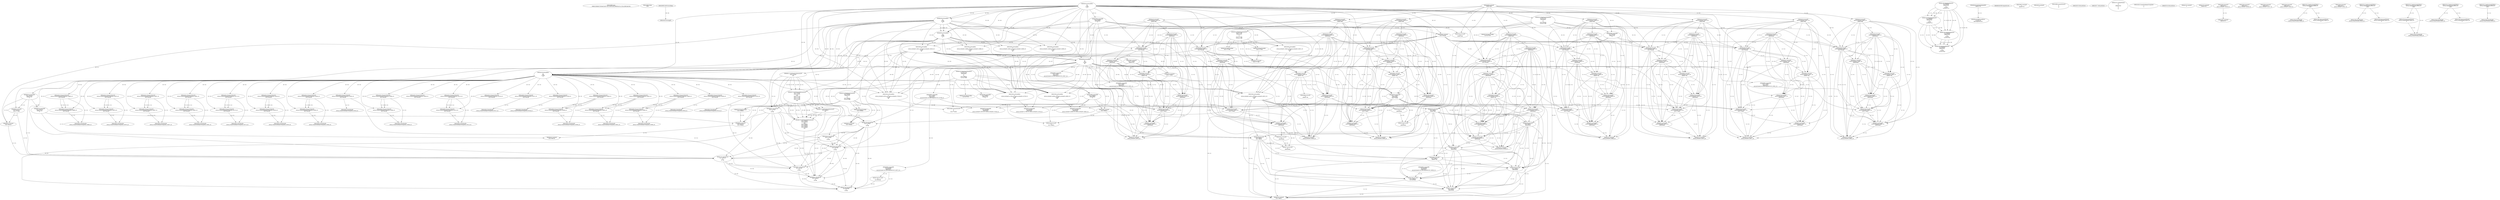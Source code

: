 // Global SCDG with merge call
digraph {
	0 [label="268454688.main
56d931f3b69d702f4a6244057d3c234091bd2288630a22cc120ca16bf1de523d"]
	1 [label="268454699.Sleep
1000"]
	2 [label="268450908.GetProcessHeap
"]
	3 [label="268465424.VirtualAlloc
0
128
12288
4"]
	4 [label="268465190.RegOpenKeyExW
2147483650
268501000
0
131097
2147417172"]
	5 [label="268465489.wsprintfW
3221762048
268500964
0"]
	3 -> 5 [label="(0-->1)"]
	6 [label="268466183.VirtualAlloc
0
1024
12288
4"]
	3 -> 6 [label="(3-->3)"]
	3 -> 6 [label="(4-->4)"]
	7 [label="268466202.VirtualAlloc
0
3596
12288
4"]
	3 -> 7 [label="(3-->3)"]
	6 -> 7 [label="(3-->3)"]
	3 -> 7 [label="(4-->4)"]
	6 -> 7 [label="(4-->4)"]
	8 [label="268466212.GetWindowsDirectoryW
3221770240
256"]
	7 -> 8 [label="(0-->1)"]
	9 [label="268466270.GetVolumeInformationW
3221770240
3221770752
256
3221771776
3221771784
3221771780
3221771264
256"]
	7 -> 9 [label="(0-->1)"]
	8 -> 9 [label="(1-->1)"]
	8 -> 9 [label="(2-->3)"]
	8 -> 9 [label="(2-->8)"]
	10 [label="268465190.RegOpenKeyExW
2147483650
268501632
0
131097
2147417172"]
	4 -> 10 [label="(1-->1)"]
	4 -> 10 [label="(4-->4)"]
	4 -> 10 [label="(5-->5)"]
	11 [label="268466376.wsprintfW
3221766144
268501204
0"]
	6 -> 11 [label="(0-->1)"]
	12 [label="268466397.lstrcatW
3221766144
3221771788"]
	6 -> 12 [label="(0-->1)"]
	11 -> 12 [label="(1-->1)"]
	13 [label="268466409.GetModuleHandleW
268501752"]
	14 [label="268466416.GetProcAddress
270536744
RtlComputeCrc32"]
	13 -> 14 [label="(0-->1)"]
	15 [label="268466432.lstrlenW
3221766144"]
	6 -> 15 [label="(0-->1)"]
	11 -> 15 [label="(1-->1)"]
	12 -> 15 [label="(1-->1)"]
	16 [label="268466449.RtlComputeCrc32
"]
	17 [label="268466481.VirtualFree
3221770240
0
32768"]
	7 -> 17 [label="(0-->1)"]
	8 -> 17 [label="(1-->1)"]
	9 -> 17 [label="(1-->1)"]
	18 [label="268464882.lstrlenW
3221762048"]
	3 -> 18 [label="(0-->1)"]
	5 -> 18 [label="(1-->1)"]
	19 [label="268464893.lstrlenW
268497860"]
	20 [label="268453932.VirtualAlloc
0
retval_lstrlenW_32812_32_retval_lstrlenW_32816_32
12288
64"]
	3 -> 20 [label="(3-->3)"]
	6 -> 20 [label="(3-->3)"]
	7 -> 20 [label="(3-->3)"]
	21 [label="268453967.lstrcpyW
0
268497976"]
	22 [label="268453974.lstrlenW
0"]
	23 [label="268464425.lstrcatW
retval_lstrlenW_32833_32
268497860"]
	19 -> 23 [label="(1-->2)"]
	24 [label="268464433.lstrcatW
retval_lstrlenW_32833_32
268500944"]
	23 -> 24 [label="(1-->1)"]
	25 [label="268464439.lstrcatW
retval_lstrlenW_32833_32
3221762048"]
	23 -> 25 [label="(1-->1)"]
	24 -> 25 [label="(1-->1)"]
	3 -> 25 [label="(0-->2)"]
	5 -> 25 [label="(1-->2)"]
	18 -> 25 [label="(1-->2)"]
	26 [label="268464447.lstrcatW
retval_lstrlenW_32833_32
268500948"]
	23 -> 26 [label="(1-->1)"]
	24 -> 26 [label="(1-->1)"]
	25 -> 26 [label="(1-->1)"]
	27 [label="268464636.VirtualAlloc
0
66
12288
64"]
	3 -> 27 [label="(3-->3)"]
	6 -> 27 [label="(3-->3)"]
	7 -> 27 [label="(3-->3)"]
	20 -> 27 [label="(3-->3)"]
	20 -> 27 [label="(4-->4)"]
	28 [label="268464662.wsprintfW
3221778432
268500952
unconstrained_ret_RtlComputeCrc32_32798_32"]
	27 -> 28 [label="(0-->1)"]
	29 [label="268464692.lstrcatW
retval_lstrlenW_32833_32
268497764"]
	23 -> 29 [label="(1-->1)"]
	24 -> 29 [label="(1-->1)"]
	25 -> 29 [label="(1-->1)"]
	26 -> 29 [label="(1-->1)"]
	30 [label="268464700.lstrcatW
retval_lstrlenW_32833_32
268500944"]
	23 -> 30 [label="(1-->1)"]
	24 -> 30 [label="(1-->1)"]
	25 -> 30 [label="(1-->1)"]
	26 -> 30 [label="(1-->1)"]
	29 -> 30 [label="(1-->1)"]
	24 -> 30 [label="(2-->2)"]
	31 [label="268464706.lstrcatW
retval_lstrlenW_32833_32
3221778432"]
	23 -> 31 [label="(1-->1)"]
	24 -> 31 [label="(1-->1)"]
	25 -> 31 [label="(1-->1)"]
	26 -> 31 [label="(1-->1)"]
	29 -> 31 [label="(1-->1)"]
	30 -> 31 [label="(1-->1)"]
	27 -> 31 [label="(0-->2)"]
	28 -> 31 [label="(1-->2)"]
	32 [label="268464714.lstrcatW
retval_lstrlenW_32833_32
268500948"]
	23 -> 32 [label="(1-->1)"]
	24 -> 32 [label="(1-->1)"]
	25 -> 32 [label="(1-->1)"]
	26 -> 32 [label="(1-->1)"]
	29 -> 32 [label="(1-->1)"]
	30 -> 32 [label="(1-->1)"]
	31 -> 32 [label="(1-->1)"]
	26 -> 32 [label="(2-->2)"]
	33 [label="268464726.VirtualFree
3221778432
0
32768"]
	27 -> 33 [label="(0-->1)"]
	28 -> 33 [label="(1-->1)"]
	31 -> 33 [label="(2-->1)"]
	17 -> 33 [label="(3-->3)"]
	34 [label="268464767.lstrlenW
retval_lstrlenW_32833_32"]
	23 -> 34 [label="(1-->1)"]
	24 -> 34 [label="(1-->1)"]
	25 -> 34 [label="(1-->1)"]
	26 -> 34 [label="(1-->1)"]
	29 -> 34 [label="(1-->1)"]
	30 -> 34 [label="(1-->1)"]
	31 -> 34 [label="(1-->1)"]
	32 -> 34 [label="(1-->1)"]
	35 [label="268453998.CreateMutexW
0
0
0"]
	36 [label="268454010.GetLastError
"]
	37 [label="268454017.GetLastError
"]
	38 [label="268454043.VirtualFree
3221774336
0
32768"]
	20 -> 38 [label="(0-->1)"]
	17 -> 38 [label="(3-->3)"]
	33 -> 38 [label="(3-->3)"]
	39 [label="268467629.VirtualFree
3221762048
0
32768"]
	3 -> 39 [label="(0-->1)"]
	5 -> 39 [label="(1-->1)"]
	18 -> 39 [label="(1-->1)"]
	25 -> 39 [label="(2-->1)"]
	17 -> 39 [label="(3-->3)"]
	33 -> 39 [label="(3-->3)"]
	38 -> 39 [label="(3-->3)"]
	40 [label="268467737.VirtualFree
3221766144
0
32768"]
	6 -> 40 [label="(0-->1)"]
	11 -> 40 [label="(1-->1)"]
	12 -> 40 [label="(1-->1)"]
	15 -> 40 [label="(1-->1)"]
	17 -> 40 [label="(3-->3)"]
	33 -> 40 [label="(3-->3)"]
	38 -> 40 [label="(3-->3)"]
	39 -> 40 [label="(3-->3)"]
	41 [label="268454737.CreateThread
0
0
268447024
0
0
0"]
	42 [label="268454450.CreateToolhelp32Snapshot
2
0"]
	43 [label="268454476.VirtualAlloc
0
556
12288
4"]
	3 -> 43 [label="(3-->3)"]
	6 -> 43 [label="(3-->3)"]
	7 -> 43 [label="(3-->3)"]
	20 -> 43 [label="(3-->3)"]
	27 -> 43 [label="(3-->3)"]
	3 -> 43 [label="(4-->4)"]
	6 -> 43 [label="(4-->4)"]
	7 -> 43 [label="(4-->4)"]
	44 [label="268454533.lstrcmpiW
"]
	2 -> 44 [label="(0-->0)"]
	45 [label="268454602.Process32NextW
retval_CreateToolhelp32Snapshot_33420_32
3221782528"]
	43 -> 45 [label="(0-->2)"]
	46 [label="268454627.VirtualFree
3221782528
0
32768"]
	43 -> 46 [label="(0-->1)"]
	45 -> 46 [label="(2-->1)"]
	17 -> 46 [label="(3-->3)"]
	33 -> 46 [label="(3-->3)"]
	38 -> 46 [label="(3-->3)"]
	39 -> 46 [label="(3-->3)"]
	40 -> 46 [label="(3-->3)"]
	47 [label="268454634.CloseHandle
retval_CreateToolhelp32Snapshot_33420_32"]
	45 -> 47 [label="(1-->1)"]
	48 [label="268465190.RegOpenKeyExW
2147483650
268501000
0
131097
2147417052"]
	4 -> 48 [label="(1-->1)"]
	10 -> 48 [label="(1-->1)"]
	4 -> 48 [label="(2-->2)"]
	4 -> 48 [label="(4-->4)"]
	10 -> 48 [label="(4-->4)"]
	49 [label="268465223.RegQueryValueExW
2147417376
268500984
0
0
3221786624
2147417068"]
	50 [label="268465254.GetLastError
"]
	51 [label="268465263.RegCloseKey
2147417376"]
	49 -> 51 [label="(1-->1)"]
	52 [label="268465489.wsprintfW
3221786624
268500964
0"]
	49 -> 52 [label="(5-->1)"]
	5 -> 52 [label="(2-->2)"]
	53 [label="268466212.GetWindowsDirectoryW
3221794816
256"]
	8 -> 53 [label="(2-->2)"]
	9 -> 53 [label="(3-->2)"]
	9 -> 53 [label="(8-->2)"]
	54 [label="268466270.GetVolumeInformationW
3221794816
3221795328
256
3221796352
3221796360
3221796356
3221795840
256"]
	53 -> 54 [label="(1-->1)"]
	8 -> 54 [label="(2-->3)"]
	9 -> 54 [label="(3-->3)"]
	9 -> 54 [label="(8-->3)"]
	53 -> 54 [label="(2-->3)"]
	8 -> 54 [label="(2-->8)"]
	9 -> 54 [label="(3-->8)"]
	9 -> 54 [label="(8-->8)"]
	53 -> 54 [label="(2-->8)"]
	55 [label="268465190.RegOpenKeyExW
2147483650
268501632
0
131097
2147417052"]
	4 -> 55 [label="(1-->1)"]
	10 -> 55 [label="(1-->1)"]
	48 -> 55 [label="(1-->1)"]
	10 -> 55 [label="(2-->2)"]
	4 -> 55 [label="(4-->4)"]
	10 -> 55 [label="(4-->4)"]
	48 -> 55 [label="(4-->4)"]
	48 -> 55 [label="(5-->5)"]
	56 [label="268465223.RegQueryValueExW
3221796364
268501592
0
0
3221796364
2147417068"]
	49 -> 56 [label="(6-->6)"]
	57 [label="268465263.RegCloseKey
3221796364"]
	56 -> 57 [label="(1-->1)"]
	56 -> 57 [label="(5-->1)"]
	58 [label="268466376.wsprintfW
3221790720
268501204
0"]
	11 -> 58 [label="(2-->2)"]
	59 [label="268466397.lstrcatW
3221790720
3221796364"]
	58 -> 59 [label="(1-->1)"]
	56 -> 59 [label="(1-->2)"]
	56 -> 59 [label="(5-->2)"]
	57 -> 59 [label="(1-->2)"]
	60 [label="268466432.lstrlenW
3221790720"]
	58 -> 60 [label="(1-->1)"]
	59 -> 60 [label="(1-->1)"]
	61 [label="268466481.VirtualFree
3221794816
0
32768"]
	53 -> 61 [label="(1-->1)"]
	54 -> 61 [label="(1-->1)"]
	17 -> 61 [label="(3-->3)"]
	33 -> 61 [label="(3-->3)"]
	38 -> 61 [label="(3-->3)"]
	39 -> 61 [label="(3-->3)"]
	40 -> 61 [label="(3-->3)"]
	46 -> 61 [label="(3-->3)"]
	62 [label="268464882.lstrlenW
3221786624"]
	49 -> 62 [label="(5-->1)"]
	52 -> 62 [label="(1-->1)"]
	63 [label="268452641.VirtualAlloc
0
retval_lstrlenW_40584_32_retval_lstrlenW_40582_32
12288
64"]
	3 -> 63 [label="(3-->3)"]
	6 -> 63 [label="(3-->3)"]
	7 -> 63 [label="(3-->3)"]
	20 -> 63 [label="(3-->3)"]
	27 -> 63 [label="(3-->3)"]
	43 -> 63 [label="(3-->3)"]
	20 -> 63 [label="(4-->4)"]
	27 -> 63 [label="(4-->4)"]
	64 [label="268464425.lstrcatW
0
268497860"]
	19 -> 64 [label="(1-->2)"]
	23 -> 64 [label="(2-->2)"]
	65 [label="268464433.lstrcatW
0
268500944"]
	24 -> 65 [label="(2-->2)"]
	30 -> 65 [label="(2-->2)"]
	66 [label="268464439.lstrcatW
0
3221786624"]
	49 -> 66 [label="(5-->2)"]
	52 -> 66 [label="(1-->2)"]
	62 -> 66 [label="(1-->2)"]
	67 [label="268464447.lstrcatW
0
268500948"]
	26 -> 67 [label="(2-->2)"]
	32 -> 67 [label="(2-->2)"]
	68 [label="268464662.wsprintfW
3221803008
268500952
unconstrained_ret_RtlComputeCrc32_40573_32"]
	28 -> 68 [label="(2-->2)"]
	69 [label="268464692.lstrcatW
0
268497764"]
	29 -> 69 [label="(2-->2)"]
	70 [label="268464700.lstrcatW
0
268500944"]
	24 -> 70 [label="(2-->2)"]
	30 -> 70 [label="(2-->2)"]
	65 -> 70 [label="(2-->2)"]
	71 [label="268464706.lstrcatW
0
3221803008"]
	68 -> 71 [label="(1-->2)"]
	72 [label="268464714.lstrcatW
0
268500948"]
	26 -> 72 [label="(2-->2)"]
	32 -> 72 [label="(2-->2)"]
	67 -> 72 [label="(2-->2)"]
	73 [label="268464726.VirtualFree
3221803008
0
32768"]
	68 -> 73 [label="(1-->1)"]
	71 -> 73 [label="(2-->1)"]
	17 -> 73 [label="(3-->3)"]
	33 -> 73 [label="(3-->3)"]
	38 -> 73 [label="(3-->3)"]
	39 -> 73 [label="(3-->3)"]
	40 -> 73 [label="(3-->3)"]
	46 -> 73 [label="(3-->3)"]
	61 -> 73 [label="(3-->3)"]
	74 [label="268464767.lstrlenW
0"]
	75 [label="268452707.lstrlenW
268497912"]
	76 [label="268452834.lstrcpyW
268510272
retval_lstrlenW_42039_32"]
	77 [label="268452841.lstrlenW
268510272"]
	76 -> 77 [label="(1-->1)"]
	78 [label="268453967.lstrcpyW
3221774336
268497976"]
	20 -> 78 [label="(0-->1)"]
	79 [label="268453974.lstrlenW
3221774336"]
	20 -> 79 [label="(0-->1)"]
	78 -> 79 [label="(1-->1)"]
	80 [label="268464425.lstrcatW
retval_lstrlenW_32850_32
268497860"]
	19 -> 80 [label="(1-->2)"]
	81 [label="268464433.lstrcatW
retval_lstrlenW_32850_32
268500944"]
	80 -> 81 [label="(1-->1)"]
	82 [label="268464439.lstrcatW
retval_lstrlenW_32850_32
3221762048"]
	80 -> 82 [label="(1-->1)"]
	81 -> 82 [label="(1-->1)"]
	3 -> 82 [label="(0-->2)"]
	5 -> 82 [label="(1-->2)"]
	18 -> 82 [label="(1-->2)"]
	83 [label="268464447.lstrcatW
retval_lstrlenW_32850_32
268500948"]
	80 -> 83 [label="(1-->1)"]
	81 -> 83 [label="(1-->1)"]
	82 -> 83 [label="(1-->1)"]
	84 [label="268464679.wsprintfW
3221778432
268500964
3221774336"]
	27 -> 84 [label="(0-->1)"]
	5 -> 84 [label="(2-->2)"]
	20 -> 84 [label="(0-->3)"]
	78 -> 84 [label="(1-->3)"]
	79 -> 84 [label="(1-->3)"]
	85 [label="268464692.lstrcatW
retval_lstrlenW_32850_32
268497764"]
	80 -> 85 [label="(1-->1)"]
	81 -> 85 [label="(1-->1)"]
	82 -> 85 [label="(1-->1)"]
	83 -> 85 [label="(1-->1)"]
	86 [label="268464700.lstrcatW
retval_lstrlenW_32850_32
268500944"]
	80 -> 86 [label="(1-->1)"]
	81 -> 86 [label="(1-->1)"]
	82 -> 86 [label="(1-->1)"]
	83 -> 86 [label="(1-->1)"]
	85 -> 86 [label="(1-->1)"]
	81 -> 86 [label="(2-->2)"]
	87 [label="268464706.lstrcatW
retval_lstrlenW_32850_32
3221778432"]
	80 -> 87 [label="(1-->1)"]
	81 -> 87 [label="(1-->1)"]
	82 -> 87 [label="(1-->1)"]
	83 -> 87 [label="(1-->1)"]
	85 -> 87 [label="(1-->1)"]
	86 -> 87 [label="(1-->1)"]
	27 -> 87 [label="(0-->2)"]
	84 -> 87 [label="(1-->2)"]
	88 [label="268464714.lstrcatW
retval_lstrlenW_32850_32
268500948"]
	80 -> 88 [label="(1-->1)"]
	81 -> 88 [label="(1-->1)"]
	82 -> 88 [label="(1-->1)"]
	83 -> 88 [label="(1-->1)"]
	85 -> 88 [label="(1-->1)"]
	86 -> 88 [label="(1-->1)"]
	87 -> 88 [label="(1-->1)"]
	83 -> 88 [label="(2-->2)"]
	89 [label="268464767.lstrlenW
retval_lstrlenW_32850_32"]
	80 -> 89 [label="(1-->1)"]
	81 -> 89 [label="(1-->1)"]
	82 -> 89 [label="(1-->1)"]
	83 -> 89 [label="(1-->1)"]
	85 -> 89 [label="(1-->1)"]
	86 -> 89 [label="(1-->1)"]
	87 -> 89 [label="(1-->1)"]
	88 -> 89 [label="(1-->1)"]
	90 [label="268453998.CreateMutexW
0
0
3221774336"]
	20 -> 90 [label="(0-->3)"]
	78 -> 90 [label="(1-->3)"]
	79 -> 90 [label="(1-->3)"]
	84 -> 90 [label="(3-->3)"]
	91 [label="268454501.Process32FirstW
retval_CreateToolhelp32Snapshot_32970_32
3221782528"]
	43 -> 91 [label="(0-->2)"]
	92 [label="268454602.Process32NextW
retval_CreateToolhelp32Snapshot_32970_32
3221782528"]
	91 -> 92 [label="(1-->1)"]
	43 -> 92 [label="(0-->2)"]
	91 -> 92 [label="(2-->2)"]
	93 [label="268454634.CloseHandle
retval_CreateToolhelp32Snapshot_32970_32"]
	91 -> 93 [label="(1-->1)"]
	92 -> 93 [label="(1-->1)"]
	94 [label="268452641.VirtualAlloc
0
retval_lstrlenW_36744_32_retval_lstrlenW_37359_32
12288
64"]
	3 -> 94 [label="(3-->3)"]
	6 -> 94 [label="(3-->3)"]
	7 -> 94 [label="(3-->3)"]
	20 -> 94 [label="(3-->3)"]
	27 -> 94 [label="(3-->3)"]
	43 -> 94 [label="(3-->3)"]
	20 -> 94 [label="(4-->4)"]
	27 -> 94 [label="(4-->4)"]
	95 [label="268464679.wsprintfW
3221803008
268500964
retval_lstrlenW_36744_32_retval_lstrlenW_37359_32"]
	5 -> 95 [label="(2-->2)"]
	52 -> 95 [label="(2-->2)"]
	84 -> 95 [label="(2-->2)"]
	94 -> 95 [label="(2-->3)"]
	96 [label="268452834.lstrcpyW
268510272
retval_lstrlenW_40038_32"]
	97 [label="268464679.wsprintfW
3221803008
268500964
retval_lstrlenW_40584_32_retval_lstrlenW_40582_32"]
	5 -> 97 [label="(2-->2)"]
	52 -> 97 [label="(2-->2)"]
	63 -> 97 [label="(2-->3)"]
	98 [label="268452834.lstrcpyW
268510272
retval_lstrlenW_42257_32"]
	99 [label="268465223.RegQueryValueExW
2147417376
268500984
0
0
3221762048
2147417188"]
	3 -> 99 [label="(0-->5)"]
	100 [label="268465239.RegCloseKey
2147417376"]
	99 -> 100 [label="(1-->1)"]
	101 [label="268465489.wsprintfW
3221762048
268501104
0"]
	3 -> 101 [label="(0-->1)"]
	99 -> 101 [label="(5-->1)"]
	102 [label="268453932.VirtualAlloc
0
retval_lstrlenW_32828_32_retval_lstrlenW_32831_32
12288
64"]
	3 -> 102 [label="(3-->3)"]
	6 -> 102 [label="(3-->3)"]
	7 -> 102 [label="(3-->3)"]
	103 [label="268464425.lstrcatW
retval_lstrlenW_32848_32
268497860"]
	19 -> 103 [label="(1-->2)"]
	104 [label="268464433.lstrcatW
retval_lstrlenW_32848_32
268500944"]
	103 -> 104 [label="(1-->1)"]
	105 [label="268464439.lstrcatW
retval_lstrlenW_32848_32
3221762048"]
	103 -> 105 [label="(1-->1)"]
	104 -> 105 [label="(1-->1)"]
	3 -> 105 [label="(0-->2)"]
	18 -> 105 [label="(1-->2)"]
	99 -> 105 [label="(5-->2)"]
	101 -> 105 [label="(1-->2)"]
	106 [label="268464447.lstrcatW
retval_lstrlenW_32848_32
268500948"]
	103 -> 106 [label="(1-->1)"]
	104 -> 106 [label="(1-->1)"]
	105 -> 106 [label="(1-->1)"]
	107 [label="268464692.lstrcatW
retval_lstrlenW_32848_32
268497764"]
	103 -> 107 [label="(1-->1)"]
	104 -> 107 [label="(1-->1)"]
	105 -> 107 [label="(1-->1)"]
	106 -> 107 [label="(1-->1)"]
	108 [label="268464700.lstrcatW
retval_lstrlenW_32848_32
268500944"]
	103 -> 108 [label="(1-->1)"]
	104 -> 108 [label="(1-->1)"]
	105 -> 108 [label="(1-->1)"]
	106 -> 108 [label="(1-->1)"]
	107 -> 108 [label="(1-->1)"]
	104 -> 108 [label="(2-->2)"]
	109 [label="268464706.lstrcatW
retval_lstrlenW_32848_32
3221778432"]
	103 -> 109 [label="(1-->1)"]
	104 -> 109 [label="(1-->1)"]
	105 -> 109 [label="(1-->1)"]
	106 -> 109 [label="(1-->1)"]
	107 -> 109 [label="(1-->1)"]
	108 -> 109 [label="(1-->1)"]
	27 -> 109 [label="(0-->2)"]
	84 -> 109 [label="(1-->2)"]
	110 [label="268464714.lstrcatW
retval_lstrlenW_32848_32
268500948"]
	103 -> 110 [label="(1-->1)"]
	104 -> 110 [label="(1-->1)"]
	105 -> 110 [label="(1-->1)"]
	106 -> 110 [label="(1-->1)"]
	107 -> 110 [label="(1-->1)"]
	108 -> 110 [label="(1-->1)"]
	109 -> 110 [label="(1-->1)"]
	106 -> 110 [label="(2-->2)"]
	111 [label="268464767.lstrlenW
retval_lstrlenW_32848_32"]
	103 -> 111 [label="(1-->1)"]
	104 -> 111 [label="(1-->1)"]
	105 -> 111 [label="(1-->1)"]
	106 -> 111 [label="(1-->1)"]
	107 -> 111 [label="(1-->1)"]
	108 -> 111 [label="(1-->1)"]
	109 -> 111 [label="(1-->1)"]
	110 -> 111 [label="(1-->1)"]
	112 [label="268454501.Process32FirstW
retval_CreateToolhelp32Snapshot_34507_32
3221782528"]
	43 -> 112 [label="(0-->2)"]
	113 [label="268454602.Process32NextW
retval_CreateToolhelp32Snapshot_34507_32
3221782528"]
	112 -> 113 [label="(1-->1)"]
	43 -> 113 [label="(0-->2)"]
	112 -> 113 [label="(2-->2)"]
	114 [label="268454634.CloseHandle
retval_CreateToolhelp32Snapshot_34507_32"]
	112 -> 114 [label="(1-->1)"]
	113 -> 114 [label="(1-->1)"]
	115 [label="268452641.VirtualAlloc
0
retval_lstrlenW_40314_32_retval_lstrlenW_40312_32
12288
64"]
	3 -> 115 [label="(3-->3)"]
	6 -> 115 [label="(3-->3)"]
	7 -> 115 [label="(3-->3)"]
	27 -> 115 [label="(3-->3)"]
	43 -> 115 [label="(3-->3)"]
	102 -> 115 [label="(3-->3)"]
	27 -> 115 [label="(4-->4)"]
	102 -> 115 [label="(4-->4)"]
	116 [label="268464425.lstrcatW
3221798912
268497860"]
	115 -> 116 [label="(0-->1)"]
	19 -> 116 [label="(1-->2)"]
	103 -> 116 [label="(2-->2)"]
	117 [label="268464433.lstrcatW
3221798912
268500944"]
	115 -> 117 [label="(0-->1)"]
	116 -> 117 [label="(1-->1)"]
	104 -> 117 [label="(2-->2)"]
	108 -> 117 [label="(2-->2)"]
	118 [label="268464439.lstrcatW
3221798912
3221786624"]
	115 -> 118 [label="(0-->1)"]
	116 -> 118 [label="(1-->1)"]
	117 -> 118 [label="(1-->1)"]
	49 -> 118 [label="(5-->2)"]
	52 -> 118 [label="(1-->2)"]
	62 -> 118 [label="(1-->2)"]
	119 [label="268464447.lstrcatW
3221798912
268500948"]
	115 -> 119 [label="(0-->1)"]
	116 -> 119 [label="(1-->1)"]
	117 -> 119 [label="(1-->1)"]
	118 -> 119 [label="(1-->1)"]
	106 -> 119 [label="(2-->2)"]
	110 -> 119 [label="(2-->2)"]
	120 [label="268464662.wsprintfW
3221803008
268500952
unconstrained_ret_RtlComputeCrc32_40304_32"]
	121 [label="268464692.lstrcatW
3221798912
268497764"]
	115 -> 121 [label="(0-->1)"]
	116 -> 121 [label="(1-->1)"]
	117 -> 121 [label="(1-->1)"]
	118 -> 121 [label="(1-->1)"]
	119 -> 121 [label="(1-->1)"]
	107 -> 121 [label="(2-->2)"]
	122 [label="268464700.lstrcatW
3221798912
268500944"]
	115 -> 122 [label="(0-->1)"]
	116 -> 122 [label="(1-->1)"]
	117 -> 122 [label="(1-->1)"]
	118 -> 122 [label="(1-->1)"]
	119 -> 122 [label="(1-->1)"]
	121 -> 122 [label="(1-->1)"]
	104 -> 122 [label="(2-->2)"]
	108 -> 122 [label="(2-->2)"]
	117 -> 122 [label="(2-->2)"]
	123 [label="268464706.lstrcatW
3221798912
3221803008"]
	115 -> 123 [label="(0-->1)"]
	116 -> 123 [label="(1-->1)"]
	117 -> 123 [label="(1-->1)"]
	118 -> 123 [label="(1-->1)"]
	119 -> 123 [label="(1-->1)"]
	121 -> 123 [label="(1-->1)"]
	122 -> 123 [label="(1-->1)"]
	120 -> 123 [label="(1-->2)"]
	124 [label="268464714.lstrcatW
3221798912
268500948"]
	115 -> 124 [label="(0-->1)"]
	116 -> 124 [label="(1-->1)"]
	117 -> 124 [label="(1-->1)"]
	118 -> 124 [label="(1-->1)"]
	119 -> 124 [label="(1-->1)"]
	121 -> 124 [label="(1-->1)"]
	122 -> 124 [label="(1-->1)"]
	123 -> 124 [label="(1-->1)"]
	106 -> 124 [label="(2-->2)"]
	110 -> 124 [label="(2-->2)"]
	119 -> 124 [label="(2-->2)"]
	125 [label="268464767.lstrlenW
3221798912"]
	115 -> 125 [label="(0-->1)"]
	116 -> 125 [label="(1-->1)"]
	117 -> 125 [label="(1-->1)"]
	118 -> 125 [label="(1-->1)"]
	119 -> 125 [label="(1-->1)"]
	121 -> 125 [label="(1-->1)"]
	122 -> 125 [label="(1-->1)"]
	123 -> 125 [label="(1-->1)"]
	124 -> 125 [label="(1-->1)"]
	126 [label="268452834.lstrcpyW
268510272
retval_lstrlenW_42038_32"]
	127 [label="268454761.WaitForSingleObject
retval_CreateThread_32965_32
5000"]
	128 [label="268454790.CloseHandle
retval_CreateThread_32965_32"]
	127 -> 128 [label="(1-->1)"]
	129 [label="268454501.Process32FirstW
retval_CreateToolhelp32Snapshot_33001_32
3221782528"]
	43 -> 129 [label="(0-->2)"]
	130 [label="268454602.Process32NextW
retval_CreateToolhelp32Snapshot_33001_32
3221782528"]
	129 -> 130 [label="(1-->1)"]
	43 -> 130 [label="(0-->2)"]
	129 -> 130 [label="(2-->2)"]
	131 [label="268454634.CloseHandle
retval_CreateToolhelp32Snapshot_33001_32"]
	129 -> 131 [label="(1-->1)"]
	130 -> 131 [label="(1-->1)"]
	132 [label="268465489.wsprintfW
3221786624
268501104
0"]
	49 -> 132 [label="(5-->1)"]
	133 [label="268465239.RegCloseKey
3221796364"]
	56 -> 133 [label="(1-->1)"]
	56 -> 133 [label="(5-->1)"]
	134 [label="268466320.lstrlenW
3221796364"]
	56 -> 134 [label="(1-->1)"]
	56 -> 134 [label="(5-->1)"]
	133 -> 134 [label="(1-->1)"]
	135 [label="268452641.VirtualAlloc
0
retval_lstrlenW_41789_32_retval_lstrlenW_41793_32
12288
64"]
	3 -> 135 [label="(3-->3)"]
	6 -> 135 [label="(3-->3)"]
	7 -> 135 [label="(3-->3)"]
	20 -> 135 [label="(3-->3)"]
	27 -> 135 [label="(3-->3)"]
	43 -> 135 [label="(3-->3)"]
	20 -> 135 [label="(4-->4)"]
	27 -> 135 [label="(4-->4)"]
	136 [label="268464679.wsprintfW
3221803008
268500964
retval_lstrlenW_41789_32_retval_lstrlenW_41793_32"]
	5 -> 136 [label="(2-->2)"]
	84 -> 136 [label="(2-->2)"]
	135 -> 136 [label="(2-->3)"]
	137 [label="268452834.lstrcpyW
268510272
retval_lstrlenW_43541_32"]
	138 [label="268465223.RegQueryValueExW
3221771788
268501592
0
0
3221771788
2147417188"]
	99 -> 138 [label="(6-->6)"]
	139 [label="268465239.RegCloseKey
3221771788"]
	138 -> 139 [label="(1-->1)"]
	138 -> 139 [label="(5-->1)"]
	140 [label="268466320.lstrlenW
3221771788"]
	138 -> 140 [label="(1-->1)"]
	138 -> 140 [label="(5-->1)"]
	139 -> 140 [label="(1-->1)"]
	141 [label="268464425.lstrcatW
retval_lstrlenW_32884_32
268497860"]
	19 -> 141 [label="(1-->2)"]
	142 [label="268464433.lstrcatW
retval_lstrlenW_32884_32
268500944"]
	141 -> 142 [label="(1-->1)"]
	143 [label="268464439.lstrcatW
retval_lstrlenW_32884_32
3221762048"]
	141 -> 143 [label="(1-->1)"]
	142 -> 143 [label="(1-->1)"]
	3 -> 143 [label="(0-->2)"]
	18 -> 143 [label="(1-->2)"]
	99 -> 143 [label="(5-->2)"]
	101 -> 143 [label="(1-->2)"]
	144 [label="268464447.lstrcatW
retval_lstrlenW_32884_32
268500948"]
	141 -> 144 [label="(1-->1)"]
	142 -> 144 [label="(1-->1)"]
	143 -> 144 [label="(1-->1)"]
	145 [label="268464692.lstrcatW
retval_lstrlenW_32884_32
268497764"]
	141 -> 145 [label="(1-->1)"]
	142 -> 145 [label="(1-->1)"]
	143 -> 145 [label="(1-->1)"]
	144 -> 145 [label="(1-->1)"]
	146 [label="268464700.lstrcatW
retval_lstrlenW_32884_32
268500944"]
	141 -> 146 [label="(1-->1)"]
	142 -> 146 [label="(1-->1)"]
	143 -> 146 [label="(1-->1)"]
	144 -> 146 [label="(1-->1)"]
	145 -> 146 [label="(1-->1)"]
	142 -> 146 [label="(2-->2)"]
	147 [label="268464706.lstrcatW
retval_lstrlenW_32884_32
3221778432"]
	141 -> 147 [label="(1-->1)"]
	142 -> 147 [label="(1-->1)"]
	143 -> 147 [label="(1-->1)"]
	144 -> 147 [label="(1-->1)"]
	145 -> 147 [label="(1-->1)"]
	146 -> 147 [label="(1-->1)"]
	27 -> 147 [label="(0-->2)"]
	84 -> 147 [label="(1-->2)"]
	148 [label="268464714.lstrcatW
retval_lstrlenW_32884_32
268500948"]
	141 -> 148 [label="(1-->1)"]
	142 -> 148 [label="(1-->1)"]
	143 -> 148 [label="(1-->1)"]
	144 -> 148 [label="(1-->1)"]
	145 -> 148 [label="(1-->1)"]
	146 -> 148 [label="(1-->1)"]
	147 -> 148 [label="(1-->1)"]
	144 -> 148 [label="(2-->2)"]
	149 [label="268464767.lstrlenW
retval_lstrlenW_32884_32"]
	141 -> 149 [label="(1-->1)"]
	142 -> 149 [label="(1-->1)"]
	143 -> 149 [label="(1-->1)"]
	144 -> 149 [label="(1-->1)"]
	145 -> 149 [label="(1-->1)"]
	146 -> 149 [label="(1-->1)"]
	147 -> 149 [label="(1-->1)"]
	148 -> 149 [label="(1-->1)"]
	150 [label="268454761.WaitForSingleObject
retval_CreateThread_33023_32
5000"]
	151 [label="268454790.CloseHandle
retval_CreateThread_33023_32"]
	150 -> 151 [label="(1-->1)"]
	152 [label="268454501.Process32FirstW
retval_CreateToolhelp32Snapshot_33173_32
3221782528"]
	43 -> 152 [label="(0-->2)"]
	153 [label="268454602.Process32NextW
retval_CreateToolhelp32Snapshot_33173_32
3221782528"]
	152 -> 153 [label="(1-->1)"]
	43 -> 153 [label="(0-->2)"]
	152 -> 153 [label="(2-->2)"]
	154 [label="268454634.CloseHandle
retval_CreateToolhelp32Snapshot_33173_32"]
	152 -> 154 [label="(1-->1)"]
	153 -> 154 [label="(1-->1)"]
	155 [label="268464662.wsprintfW
3221778432
268500952
unconstrained_ret_RtlComputeCrc32_32817_32"]
	27 -> 155 [label="(0-->1)"]
	156 [label="268454761.WaitForSingleObject
retval_CreateThread_33054_32
5000"]
	157 [label="268454780.TerminateThread
retval_CreateThread_33054_32
0"]
	156 -> 157 [label="(1-->1)"]
	158 [label="268454790.CloseHandle
retval_CreateThread_33054_32"]
	156 -> 158 [label="(1-->1)"]
	157 -> 158 [label="(1-->1)"]
	159 [label="268454602.Process32NextW
retval_CreateToolhelp32Snapshot_33157_32
3221782528"]
	43 -> 159 [label="(0-->2)"]
	160 [label="268454634.CloseHandle
retval_CreateToolhelp32Snapshot_33157_32"]
	159 -> 160 [label="(1-->1)"]
	161 [label="268454780.TerminateThread
retval_CreateThread_33023_32
0"]
	150 -> 161 [label="(1-->1)"]
	162 [label="268454602.Process32NextW
retval_CreateToolhelp32Snapshot_33106_32
3221782528"]
	43 -> 162 [label="(0-->2)"]
	163 [label="268454634.CloseHandle
retval_CreateToolhelp32Snapshot_33106_32"]
	162 -> 163 [label="(1-->1)"]
	164 [label="268454780.TerminateThread
retval_CreateThread_32965_32
0"]
	127 -> 164 [label="(1-->1)"]
	165 [label="268454501.Process32FirstW
retval_CreateToolhelp32Snapshot_33019_32
3221782528"]
	43 -> 165 [label="(0-->2)"]
	166 [label="268454602.Process32NextW
retval_CreateToolhelp32Snapshot_33019_32
3221782528"]
	165 -> 166 [label="(1-->1)"]
	43 -> 166 [label="(0-->2)"]
	165 -> 166 [label="(2-->2)"]
	167 [label="268454634.CloseHandle
retval_CreateToolhelp32Snapshot_33019_32"]
	165 -> 167 [label="(1-->1)"]
	166 -> 167 [label="(1-->1)"]
	168 [label="268453932.VirtualAlloc
0
retval_lstrlenW_32866_32_retval_lstrlenW_32868_32
12288
64"]
	3 -> 168 [label="(3-->3)"]
	6 -> 168 [label="(3-->3)"]
	7 -> 168 [label="(3-->3)"]
	169 [label="268464425.lstrcatW
retval_lstrlenW_32881_32
268497860"]
	19 -> 169 [label="(1-->2)"]
	170 [label="268464433.lstrcatW
retval_lstrlenW_32881_32
268500944"]
	169 -> 170 [label="(1-->1)"]
	171 [label="268464439.lstrcatW
retval_lstrlenW_32881_32
3221762048"]
	169 -> 171 [label="(1-->1)"]
	170 -> 171 [label="(1-->1)"]
	3 -> 171 [label="(0-->2)"]
	5 -> 171 [label="(1-->2)"]
	18 -> 171 [label="(1-->2)"]
	99 -> 171 [label="(5-->2)"]
	172 [label="268464447.lstrcatW
retval_lstrlenW_32881_32
268500948"]
	169 -> 172 [label="(1-->1)"]
	170 -> 172 [label="(1-->1)"]
	171 -> 172 [label="(1-->1)"]
	173 [label="268464662.wsprintfW
3221778432
268500952
unconstrained_ret_RtlComputeCrc32_32851_32"]
	27 -> 173 [label="(0-->1)"]
	174 [label="268464692.lstrcatW
retval_lstrlenW_32881_32
268497764"]
	169 -> 174 [label="(1-->1)"]
	170 -> 174 [label="(1-->1)"]
	171 -> 174 [label="(1-->1)"]
	172 -> 174 [label="(1-->1)"]
	175 [label="268464700.lstrcatW
retval_lstrlenW_32881_32
268500944"]
	169 -> 175 [label="(1-->1)"]
	170 -> 175 [label="(1-->1)"]
	171 -> 175 [label="(1-->1)"]
	172 -> 175 [label="(1-->1)"]
	174 -> 175 [label="(1-->1)"]
	170 -> 175 [label="(2-->2)"]
	176 [label="268464706.lstrcatW
retval_lstrlenW_32881_32
3221778432"]
	169 -> 176 [label="(1-->1)"]
	170 -> 176 [label="(1-->1)"]
	171 -> 176 [label="(1-->1)"]
	172 -> 176 [label="(1-->1)"]
	174 -> 176 [label="(1-->1)"]
	175 -> 176 [label="(1-->1)"]
	27 -> 176 [label="(0-->2)"]
	173 -> 176 [label="(1-->2)"]
	177 [label="268464714.lstrcatW
retval_lstrlenW_32881_32
268500948"]
	169 -> 177 [label="(1-->1)"]
	170 -> 177 [label="(1-->1)"]
	171 -> 177 [label="(1-->1)"]
	172 -> 177 [label="(1-->1)"]
	174 -> 177 [label="(1-->1)"]
	175 -> 177 [label="(1-->1)"]
	176 -> 177 [label="(1-->1)"]
	172 -> 177 [label="(2-->2)"]
	178 [label="268464767.lstrlenW
retval_lstrlenW_32881_32"]
	169 -> 178 [label="(1-->1)"]
	170 -> 178 [label="(1-->1)"]
	171 -> 178 [label="(1-->1)"]
	172 -> 178 [label="(1-->1)"]
	174 -> 178 [label="(1-->1)"]
	175 -> 178 [label="(1-->1)"]
	176 -> 178 [label="(1-->1)"]
	177 -> 178 [label="(1-->1)"]
	179 [label="268454761.WaitForSingleObject
retval_CreateThread_33022_32
5000"]
	180 [label="268454790.CloseHandle
retval_CreateThread_33022_32"]
	179 -> 180 [label="(1-->1)"]
	181 [label="268454501.Process32FirstW
retval_CreateToolhelp32Snapshot_33043_32
3221782528"]
	43 -> 181 [label="(0-->2)"]
	182 [label="268454602.Process32NextW
retval_CreateToolhelp32Snapshot_33043_32
3221782528"]
	181 -> 182 [label="(1-->1)"]
	43 -> 182 [label="(0-->2)"]
	181 -> 182 [label="(2-->2)"]
	183 [label="268454634.CloseHandle
retval_CreateToolhelp32Snapshot_33043_32"]
	181 -> 183 [label="(1-->1)"]
	182 -> 183 [label="(1-->1)"]
	184 [label="268454761.WaitForSingleObject
retval_CreateThread_33029_32
5000"]
	185 [label="268454790.CloseHandle
retval_CreateThread_33029_32"]
	184 -> 185 [label="(1-->1)"]
	186 [label="268454501.Process32FirstW
retval_CreateToolhelp32Snapshot_33564_32
3221782528"]
	43 -> 186 [label="(0-->2)"]
	187 [label="268454602.Process32NextW
retval_CreateToolhelp32Snapshot_33564_32
3221782528"]
	186 -> 187 [label="(1-->1)"]
	43 -> 187 [label="(0-->2)"]
	186 -> 187 [label="(2-->2)"]
	188 [label="268454634.CloseHandle
retval_CreateToolhelp32Snapshot_33564_32"]
	186 -> 188 [label="(1-->1)"]
	187 -> 188 [label="(1-->1)"]
	189 [label="268453932.VirtualAlloc
0
retval_lstrlenW_32854_32_retval_lstrlenW_32856_32
12288
64"]
	3 -> 189 [label="(3-->3)"]
	6 -> 189 [label="(3-->3)"]
	7 -> 189 [label="(3-->3)"]
	190 [label="268464425.lstrcatW
retval_lstrlenW_32874_32
268497860"]
	19 -> 190 [label="(1-->2)"]
	191 [label="268464433.lstrcatW
retval_lstrlenW_32874_32
268500944"]
	190 -> 191 [label="(1-->1)"]
	192 [label="268464439.lstrcatW
retval_lstrlenW_32874_32
3221762048"]
	190 -> 192 [label="(1-->1)"]
	191 -> 192 [label="(1-->1)"]
	3 -> 192 [label="(0-->2)"]
	18 -> 192 [label="(1-->2)"]
	99 -> 192 [label="(5-->2)"]
	101 -> 192 [label="(1-->2)"]
	193 [label="268464447.lstrcatW
retval_lstrlenW_32874_32
268500948"]
	190 -> 193 [label="(1-->1)"]
	191 -> 193 [label="(1-->1)"]
	192 -> 193 [label="(1-->1)"]
	194 [label="268464692.lstrcatW
retval_lstrlenW_32874_32
268497764"]
	190 -> 194 [label="(1-->1)"]
	191 -> 194 [label="(1-->1)"]
	192 -> 194 [label="(1-->1)"]
	193 -> 194 [label="(1-->1)"]
	195 [label="268464700.lstrcatW
retval_lstrlenW_32874_32
268500944"]
	190 -> 195 [label="(1-->1)"]
	191 -> 195 [label="(1-->1)"]
	192 -> 195 [label="(1-->1)"]
	193 -> 195 [label="(1-->1)"]
	194 -> 195 [label="(1-->1)"]
	191 -> 195 [label="(2-->2)"]
	196 [label="268464706.lstrcatW
retval_lstrlenW_32874_32
3221778432"]
	190 -> 196 [label="(1-->1)"]
	191 -> 196 [label="(1-->1)"]
	192 -> 196 [label="(1-->1)"]
	193 -> 196 [label="(1-->1)"]
	194 -> 196 [label="(1-->1)"]
	195 -> 196 [label="(1-->1)"]
	27 -> 196 [label="(0-->2)"]
	84 -> 196 [label="(1-->2)"]
	197 [label="268464714.lstrcatW
retval_lstrlenW_32874_32
268500948"]
	190 -> 197 [label="(1-->1)"]
	191 -> 197 [label="(1-->1)"]
	192 -> 197 [label="(1-->1)"]
	193 -> 197 [label="(1-->1)"]
	194 -> 197 [label="(1-->1)"]
	195 -> 197 [label="(1-->1)"]
	196 -> 197 [label="(1-->1)"]
	193 -> 197 [label="(2-->2)"]
	198 [label="268464767.lstrlenW
retval_lstrlenW_32874_32"]
	190 -> 198 [label="(1-->1)"]
	191 -> 198 [label="(1-->1)"]
	192 -> 198 [label="(1-->1)"]
	193 -> 198 [label="(1-->1)"]
	194 -> 198 [label="(1-->1)"]
	195 -> 198 [label="(1-->1)"]
	196 -> 198 [label="(1-->1)"]
	197 -> 198 [label="(1-->1)"]
	199 [label="268454602.Process32NextW
retval_CreateToolhelp32Snapshot_33028_32
3221782528"]
	43 -> 199 [label="(0-->2)"]
	200 [label="268454634.CloseHandle
retval_CreateToolhelp32Snapshot_33028_32"]
	199 -> 200 [label="(1-->1)"]
	201 [label="268454780.TerminateThread
retval_CreateThread_33022_32
0"]
	179 -> 201 [label="(1-->1)"]
	202 [label="268454501.Process32FirstW
retval_CreateToolhelp32Snapshot_33113_32
3221782528"]
	43 -> 202 [label="(0-->2)"]
	203 [label="268454602.Process32NextW
retval_CreateToolhelp32Snapshot_33113_32
3221782528"]
	202 -> 203 [label="(1-->1)"]
	43 -> 203 [label="(0-->2)"]
	202 -> 203 [label="(2-->2)"]
	204 [label="268454634.CloseHandle
retval_CreateToolhelp32Snapshot_33113_32"]
	202 -> 204 [label="(1-->1)"]
	203 -> 204 [label="(1-->1)"]
	205 [label="268464425.lstrcatW
retval_lstrlenW_32917_32
268497860"]
	19 -> 205 [label="(1-->2)"]
	206 [label="268464433.lstrcatW
retval_lstrlenW_32917_32
268500944"]
	205 -> 206 [label="(1-->1)"]
	207 [label="268464439.lstrcatW
retval_lstrlenW_32917_32
3221762048"]
	205 -> 207 [label="(1-->1)"]
	206 -> 207 [label="(1-->1)"]
	3 -> 207 [label="(0-->2)"]
	18 -> 207 [label="(1-->2)"]
	99 -> 207 [label="(5-->2)"]
	101 -> 207 [label="(1-->2)"]
	208 [label="268464447.lstrcatW
retval_lstrlenW_32917_32
268500948"]
	205 -> 208 [label="(1-->1)"]
	206 -> 208 [label="(1-->1)"]
	207 -> 208 [label="(1-->1)"]
	209 [label="268464692.lstrcatW
retval_lstrlenW_32917_32
268497764"]
	205 -> 209 [label="(1-->1)"]
	206 -> 209 [label="(1-->1)"]
	207 -> 209 [label="(1-->1)"]
	208 -> 209 [label="(1-->1)"]
	210 [label="268464700.lstrcatW
retval_lstrlenW_32917_32
268500944"]
	205 -> 210 [label="(1-->1)"]
	206 -> 210 [label="(1-->1)"]
	207 -> 210 [label="(1-->1)"]
	208 -> 210 [label="(1-->1)"]
	209 -> 210 [label="(1-->1)"]
	206 -> 210 [label="(2-->2)"]
	211 [label="268464706.lstrcatW
retval_lstrlenW_32917_32
3221778432"]
	205 -> 211 [label="(1-->1)"]
	206 -> 211 [label="(1-->1)"]
	207 -> 211 [label="(1-->1)"]
	208 -> 211 [label="(1-->1)"]
	209 -> 211 [label="(1-->1)"]
	210 -> 211 [label="(1-->1)"]
	27 -> 211 [label="(0-->2)"]
	84 -> 211 [label="(1-->2)"]
	212 [label="268464714.lstrcatW
retval_lstrlenW_32917_32
268500948"]
	205 -> 212 [label="(1-->1)"]
	206 -> 212 [label="(1-->1)"]
	207 -> 212 [label="(1-->1)"]
	208 -> 212 [label="(1-->1)"]
	209 -> 212 [label="(1-->1)"]
	210 -> 212 [label="(1-->1)"]
	211 -> 212 [label="(1-->1)"]
	208 -> 212 [label="(2-->2)"]
	213 [label="268464767.lstrlenW
retval_lstrlenW_32917_32"]
	205 -> 213 [label="(1-->1)"]
	206 -> 213 [label="(1-->1)"]
	207 -> 213 [label="(1-->1)"]
	208 -> 213 [label="(1-->1)"]
	209 -> 213 [label="(1-->1)"]
	210 -> 213 [label="(1-->1)"]
	211 -> 213 [label="(1-->1)"]
	212 -> 213 [label="(1-->1)"]
	214 [label="268454501.Process32FirstW
retval_CreateToolhelp32Snapshot_33506_32
3221782528"]
	43 -> 214 [label="(0-->2)"]
	215 [label="268454602.Process32NextW
retval_CreateToolhelp32Snapshot_33506_32
3221782528"]
	214 -> 215 [label="(1-->1)"]
	43 -> 215 [label="(0-->2)"]
	214 -> 215 [label="(2-->2)"]
	216 [label="268454634.CloseHandle
retval_CreateToolhelp32Snapshot_33506_32"]
	214 -> 216 [label="(1-->1)"]
	215 -> 216 [label="(1-->1)"]
	217 [label="268454501.Process32FirstW
retval_CreateToolhelp32Snapshot_33052_32
3221782528"]
	43 -> 217 [label="(0-->2)"]
	218 [label="268454602.Process32NextW
retval_CreateToolhelp32Snapshot_33052_32
3221782528"]
	217 -> 218 [label="(1-->1)"]
	43 -> 218 [label="(0-->2)"]
	217 -> 218 [label="(2-->2)"]
	219 [label="268454634.CloseHandle
retval_CreateToolhelp32Snapshot_33052_32"]
	217 -> 219 [label="(1-->1)"]
	218 -> 219 [label="(1-->1)"]
	220 [label="268454501.Process32FirstW
retval_CreateToolhelp32Snapshot_33483_32
3221782528"]
	43 -> 220 [label="(0-->2)"]
	221 [label="268454602.Process32NextW
retval_CreateToolhelp32Snapshot_33483_32
3221782528"]
	220 -> 221 [label="(1-->1)"]
	43 -> 221 [label="(0-->2)"]
	220 -> 221 [label="(2-->2)"]
	222 [label="268454634.CloseHandle
retval_CreateToolhelp32Snapshot_33483_32"]
	220 -> 222 [label="(1-->1)"]
	221 -> 222 [label="(1-->1)"]
	223 [label="268454602.Process32NextW
retval_CreateToolhelp32Snapshot_33120_32
3221782528"]
	43 -> 223 [label="(0-->2)"]
	224 [label="268454634.CloseHandle
retval_CreateToolhelp32Snapshot_33120_32"]
	223 -> 224 [label="(1-->1)"]
	225 [label="268454501.Process32FirstW
retval_CreateToolhelp32Snapshot_33028_32
3221782528"]
	43 -> 225 [label="(0-->2)"]
	226 [label="268465263.RegCloseKey
3221771788"]
	138 -> 226 [label="(1-->1)"]
	138 -> 226 [label="(5-->1)"]
	227 [label="268453932.VirtualAlloc
0
retval_lstrlenW_32839_32_retval_lstrlenW_32836_32
12288
64"]
	3 -> 227 [label="(3-->3)"]
	6 -> 227 [label="(3-->3)"]
	7 -> 227 [label="(3-->3)"]
	228 [label="268464425.lstrcatW
retval_lstrlenW_32976_32
268497860"]
	19 -> 228 [label="(1-->2)"]
	229 [label="268464433.lstrcatW
retval_lstrlenW_32976_32
268500944"]
	228 -> 229 [label="(1-->1)"]
	230 [label="268464439.lstrcatW
retval_lstrlenW_32976_32
3221762048"]
	228 -> 230 [label="(1-->1)"]
	229 -> 230 [label="(1-->1)"]
	3 -> 230 [label="(0-->2)"]
	5 -> 230 [label="(1-->2)"]
	18 -> 230 [label="(1-->2)"]
	99 -> 230 [label="(5-->2)"]
	231 [label="268464447.lstrcatW
retval_lstrlenW_32976_32
268500948"]
	228 -> 231 [label="(1-->1)"]
	229 -> 231 [label="(1-->1)"]
	230 -> 231 [label="(1-->1)"]
	232 [label="268464662.wsprintfW
3221778432
268500952
unconstrained_ret_RtlComputeCrc32_32821_32"]
	27 -> 232 [label="(0-->1)"]
	233 [label="268464692.lstrcatW
retval_lstrlenW_32976_32
268497764"]
	228 -> 233 [label="(1-->1)"]
	229 -> 233 [label="(1-->1)"]
	230 -> 233 [label="(1-->1)"]
	231 -> 233 [label="(1-->1)"]
	234 [label="268464700.lstrcatW
retval_lstrlenW_32976_32
268500944"]
	228 -> 234 [label="(1-->1)"]
	229 -> 234 [label="(1-->1)"]
	230 -> 234 [label="(1-->1)"]
	231 -> 234 [label="(1-->1)"]
	233 -> 234 [label="(1-->1)"]
	229 -> 234 [label="(2-->2)"]
	235 [label="268464706.lstrcatW
retval_lstrlenW_32976_32
3221778432"]
	228 -> 235 [label="(1-->1)"]
	229 -> 235 [label="(1-->1)"]
	230 -> 235 [label="(1-->1)"]
	231 -> 235 [label="(1-->1)"]
	233 -> 235 [label="(1-->1)"]
	234 -> 235 [label="(1-->1)"]
	27 -> 235 [label="(0-->2)"]
	232 -> 235 [label="(1-->2)"]
	236 [label="268464714.lstrcatW
retval_lstrlenW_32976_32
268500948"]
	228 -> 236 [label="(1-->1)"]
	229 -> 236 [label="(1-->1)"]
	230 -> 236 [label="(1-->1)"]
	231 -> 236 [label="(1-->1)"]
	233 -> 236 [label="(1-->1)"]
	234 -> 236 [label="(1-->1)"]
	235 -> 236 [label="(1-->1)"]
	231 -> 236 [label="(2-->2)"]
	237 [label="268464767.lstrlenW
retval_lstrlenW_32976_32"]
	228 -> 237 [label="(1-->1)"]
	229 -> 237 [label="(1-->1)"]
	230 -> 237 [label="(1-->1)"]
	231 -> 237 [label="(1-->1)"]
	233 -> 237 [label="(1-->1)"]
	234 -> 237 [label="(1-->1)"]
	235 -> 237 [label="(1-->1)"]
	236 -> 237 [label="(1-->1)"]
	238 [label="268454501.Process32FirstW
retval_CreateToolhelp32Snapshot_34693_32
3221782528"]
	43 -> 238 [label="(0-->2)"]
	239 [label="268454602.Process32NextW
retval_CreateToolhelp32Snapshot_34693_32
3221782528"]
	238 -> 239 [label="(1-->1)"]
	43 -> 239 [label="(0-->2)"]
	238 -> 239 [label="(2-->2)"]
	240 [label="268454634.CloseHandle
retval_CreateToolhelp32Snapshot_34693_32"]
	238 -> 240 [label="(1-->1)"]
	239 -> 240 [label="(1-->1)"]
	241 [label="268454501.Process32FirstW
retval_CreateToolhelp32Snapshot_33120_32
3221782528"]
	43 -> 241 [label="(0-->2)"]
}
